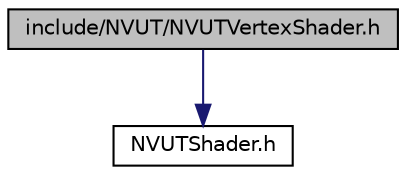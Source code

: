 digraph G
{
  edge [fontname="Helvetica",fontsize="10",labelfontname="Helvetica",labelfontsize="10"];
  node [fontname="Helvetica",fontsize="10",shape=record];
  Node1 [label="include/NVUT/NVUTVertexShader.h",height=0.2,width=0.4,color="black", fillcolor="grey75", style="filled" fontcolor="black"];
  Node1 -> Node2 [color="midnightblue",fontsize="10",style="solid",fontname="Helvetica"];
  Node2 [label="NVUTShader.h",height=0.2,width=0.4,color="black", fillcolor="white", style="filled",URL="$_n_v_u_t_shader_8h.html"];
}
